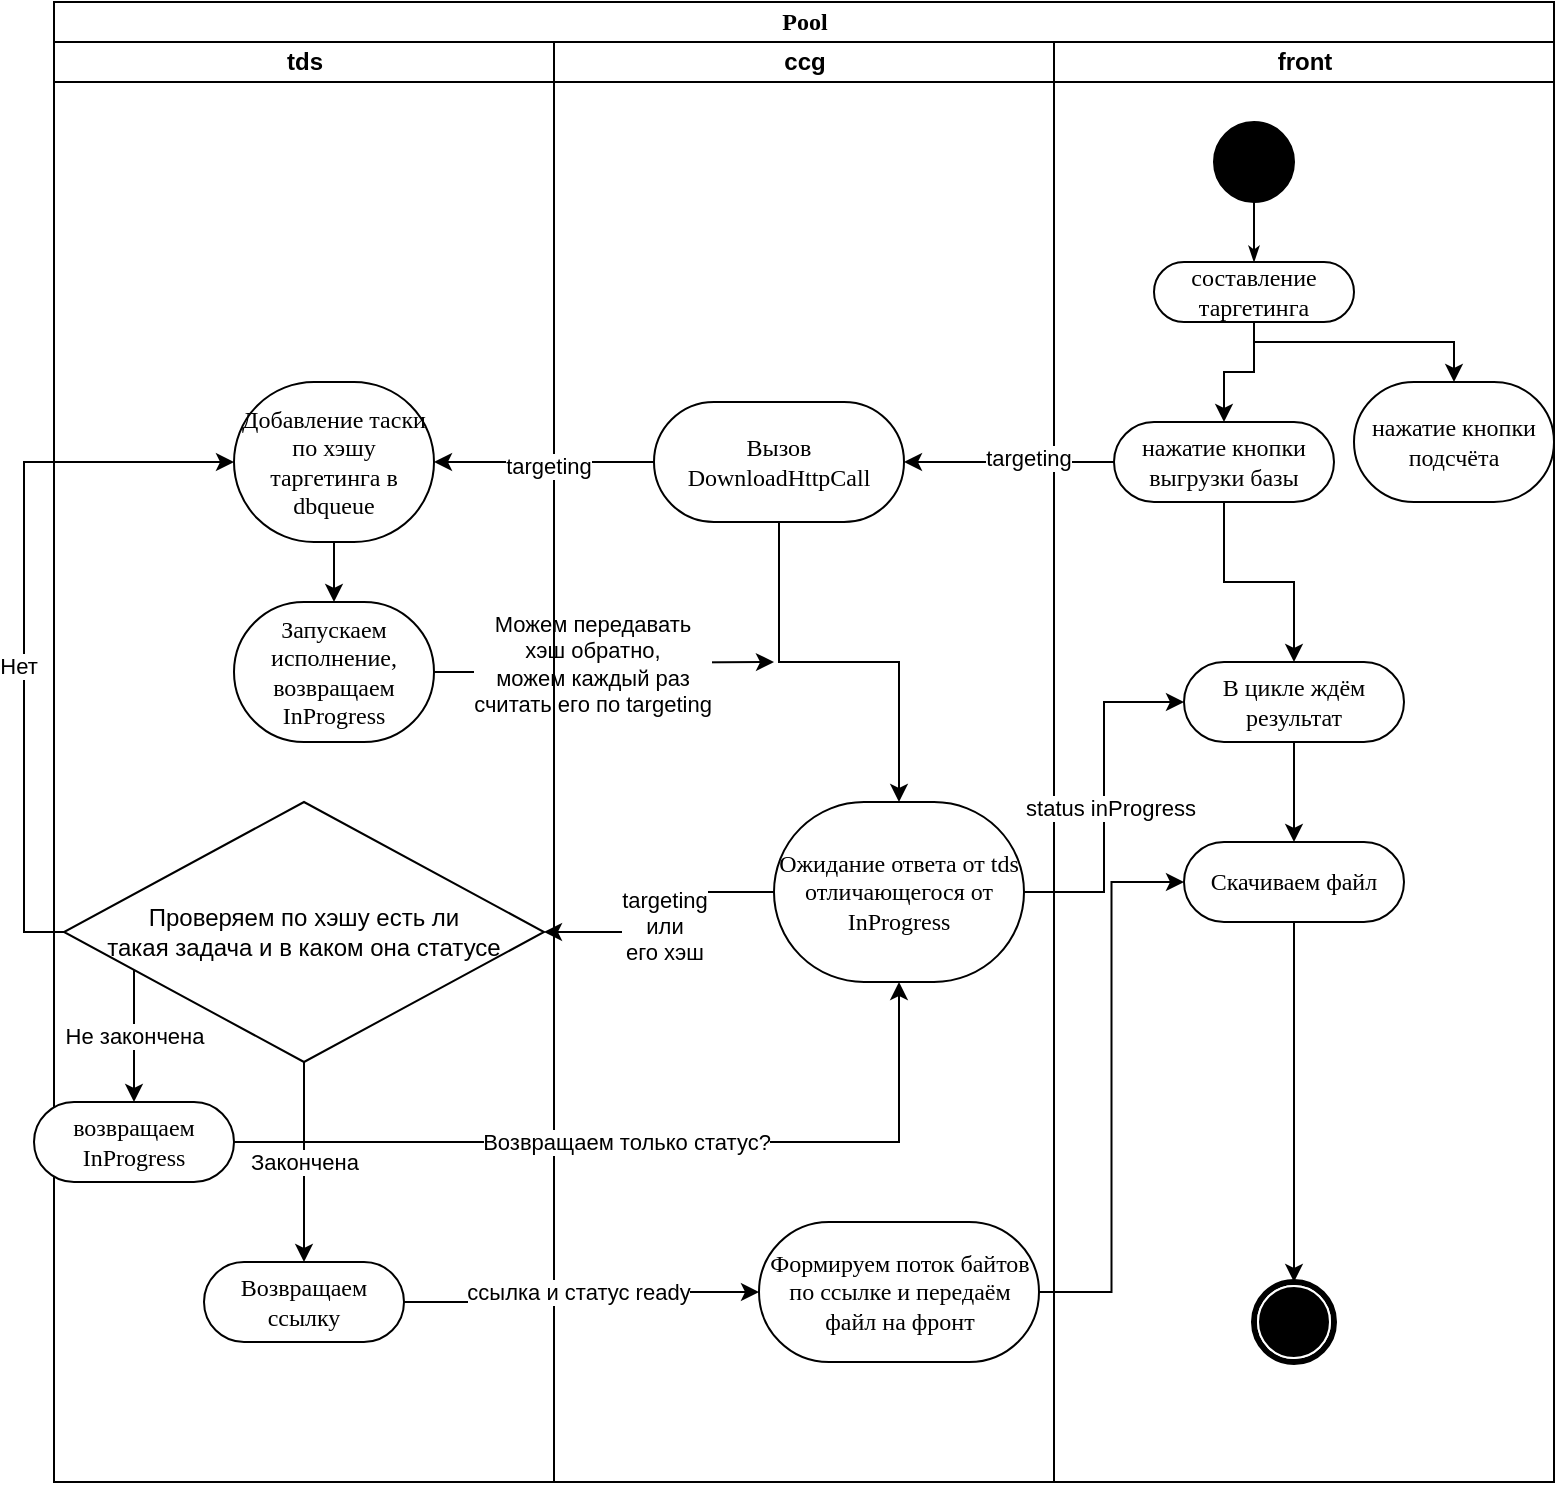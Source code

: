 <mxfile version="21.6.1" type="github">
  <diagram name="Page-1" id="0783ab3e-0a74-02c8-0abd-f7b4e66b4bec">
    <mxGraphModel dx="1908" dy="1296" grid="1" gridSize="10" guides="1" tooltips="1" connect="1" arrows="1" fold="1" page="1" pageScale="1" pageWidth="850" pageHeight="1100" background="none" math="0" shadow="0">
      <root>
        <mxCell id="0" />
        <mxCell id="1" parent="0" />
        <mxCell id="1c1d494c118603dd-1" value="Pool" style="swimlane;html=1;childLayout=stackLayout;startSize=20;rounded=0;shadow=0;comic=0;labelBackgroundColor=none;strokeWidth=1;fontFamily=Verdana;fontSize=12;align=center;" parent="1" vertex="1">
          <mxGeometry x="40" y="20" width="750" height="740" as="geometry" />
        </mxCell>
        <mxCell id="1c1d494c118603dd-2" value="tds" style="swimlane;html=1;startSize=20;" parent="1c1d494c118603dd-1" vertex="1">
          <mxGeometry y="20" width="250" height="720" as="geometry" />
        </mxCell>
        <mxCell id="6uSrrES1s6cpqb1a070g-57" style="edgeStyle=orthogonalEdgeStyle;rounded=0;orthogonalLoop=1;jettySize=auto;html=1;" edge="1" parent="1c1d494c118603dd-2" source="1c1d494c118603dd-6" target="1c1d494c118603dd-7">
          <mxGeometry relative="1" as="geometry" />
        </mxCell>
        <mxCell id="1c1d494c118603dd-6" value="Добавление таски по хэшу таргетинга в dbqueue" style="rounded=1;whiteSpace=wrap;html=1;shadow=0;comic=0;labelBackgroundColor=none;strokeWidth=1;fontFamily=Verdana;fontSize=12;align=center;arcSize=50;" parent="1c1d494c118603dd-2" vertex="1">
          <mxGeometry x="90" y="170" width="100" height="80" as="geometry" />
        </mxCell>
        <mxCell id="6uSrrES1s6cpqb1a070g-72" style="edgeStyle=orthogonalEdgeStyle;rounded=0;orthogonalLoop=1;jettySize=auto;html=1;exitX=1;exitY=0.5;exitDx=0;exitDy=0;" edge="1" parent="1c1d494c118603dd-2" source="1c1d494c118603dd-7">
          <mxGeometry relative="1" as="geometry">
            <mxPoint x="360" y="310" as="targetPoint" />
          </mxGeometry>
        </mxCell>
        <mxCell id="6uSrrES1s6cpqb1a070g-73" value="Можем передавать &lt;br&gt;хэш обратно, &lt;br&gt;можем каждый раз &lt;br&gt;считать его по targeting" style="edgeLabel;html=1;align=center;verticalAlign=middle;resizable=0;points=[];" vertex="1" connectable="0" parent="6uSrrES1s6cpqb1a070g-72">
          <mxGeometry x="0.214" y="-1" relative="1" as="geometry">
            <mxPoint x="-23" y="-1" as="offset" />
          </mxGeometry>
        </mxCell>
        <mxCell id="1c1d494c118603dd-7" value="Запускаем исполнение,&lt;br&gt;возвращаем InProgress" style="rounded=1;whiteSpace=wrap;html=1;shadow=0;comic=0;labelBackgroundColor=none;strokeWidth=1;fontFamily=Verdana;fontSize=12;align=center;arcSize=50;" parent="1c1d494c118603dd-2" vertex="1">
          <mxGeometry x="90" y="280" width="100" height="70" as="geometry" />
        </mxCell>
        <mxCell id="6uSrrES1s6cpqb1a070g-63" style="edgeStyle=orthogonalEdgeStyle;rounded=0;orthogonalLoop=1;jettySize=auto;html=1;exitX=0;exitY=0.5;exitDx=0;exitDy=0;entryX=0;entryY=0.5;entryDx=0;entryDy=0;" edge="1" parent="1c1d494c118603dd-2" source="6uSrrES1s6cpqb1a070g-60" target="1c1d494c118603dd-6">
          <mxGeometry relative="1" as="geometry">
            <mxPoint x="15" y="440" as="sourcePoint" />
            <mxPoint x="-20" y="190" as="targetPoint" />
          </mxGeometry>
        </mxCell>
        <mxCell id="6uSrrES1s6cpqb1a070g-64" value="Нет" style="edgeLabel;html=1;align=center;verticalAlign=middle;resizable=0;points=[];" vertex="1" connectable="0" parent="6uSrrES1s6cpqb1a070g-63">
          <mxGeometry x="-0.15" y="3" relative="1" as="geometry">
            <mxPoint as="offset" />
          </mxGeometry>
        </mxCell>
        <mxCell id="6uSrrES1s6cpqb1a070g-66" value="Не закончена" style="edgeStyle=orthogonalEdgeStyle;rounded=0;orthogonalLoop=1;jettySize=auto;html=1;entryX=0.5;entryY=0;entryDx=0;entryDy=0;" edge="1" parent="1c1d494c118603dd-2" source="6uSrrES1s6cpqb1a070g-60" target="6uSrrES1s6cpqb1a070g-65">
          <mxGeometry relative="1" as="geometry">
            <Array as="points">
              <mxPoint x="40" y="500" />
              <mxPoint x="40" y="500" />
            </Array>
          </mxGeometry>
        </mxCell>
        <mxCell id="6uSrrES1s6cpqb1a070g-70" value="Закончена" style="edgeStyle=orthogonalEdgeStyle;rounded=0;orthogonalLoop=1;jettySize=auto;html=1;entryX=0.5;entryY=0;entryDx=0;entryDy=0;" edge="1" parent="1c1d494c118603dd-2" source="6uSrrES1s6cpqb1a070g-60" target="6uSrrES1s6cpqb1a070g-69">
          <mxGeometry relative="1" as="geometry" />
        </mxCell>
        <mxCell id="6uSrrES1s6cpqb1a070g-60" value="Проверяем по хэшу есть ли &lt;br&gt;такая задача и в каком она статусе" style="rhombus;whiteSpace=wrap;html=1;" vertex="1" parent="1c1d494c118603dd-2">
          <mxGeometry x="5" y="380" width="240" height="130" as="geometry" />
        </mxCell>
        <mxCell id="6uSrrES1s6cpqb1a070g-65" value="возвращаем InProgress" style="rounded=1;whiteSpace=wrap;html=1;shadow=0;comic=0;labelBackgroundColor=none;strokeWidth=1;fontFamily=Verdana;fontSize=12;align=center;arcSize=50;" vertex="1" parent="1c1d494c118603dd-2">
          <mxGeometry x="-10" y="530" width="100" height="40" as="geometry" />
        </mxCell>
        <mxCell id="6uSrrES1s6cpqb1a070g-69" value="Возвращаем ссылку" style="rounded=1;whiteSpace=wrap;html=1;shadow=0;comic=0;labelBackgroundColor=none;strokeWidth=1;fontFamily=Verdana;fontSize=12;align=center;arcSize=50;" vertex="1" parent="1c1d494c118603dd-2">
          <mxGeometry x="75" y="610" width="100" height="40" as="geometry" />
        </mxCell>
        <mxCell id="1c1d494c118603dd-3" value="ccg" style="swimlane;html=1;startSize=20;" parent="1c1d494c118603dd-1" vertex="1">
          <mxGeometry x="250" y="20" width="250" height="720" as="geometry" />
        </mxCell>
        <mxCell id="6uSrrES1s6cpqb1a070g-55" style="edgeStyle=orthogonalEdgeStyle;rounded=0;orthogonalLoop=1;jettySize=auto;html=1;" edge="1" parent="1c1d494c118603dd-3" source="6uSrrES1s6cpqb1a070g-36" target="6uSrrES1s6cpqb1a070g-54">
          <mxGeometry relative="1" as="geometry" />
        </mxCell>
        <mxCell id="6uSrrES1s6cpqb1a070g-36" value="Вызов DownloadHttpCall" style="rounded=1;whiteSpace=wrap;html=1;shadow=0;comic=0;labelBackgroundColor=none;strokeWidth=1;fontFamily=Verdana;fontSize=12;align=center;arcSize=50;" vertex="1" parent="1c1d494c118603dd-3">
          <mxGeometry x="50" y="180" width="125" height="60" as="geometry" />
        </mxCell>
        <mxCell id="6uSrrES1s6cpqb1a070g-54" value="Ожидание ответа от tds отличающегося от InProgress" style="rounded=1;whiteSpace=wrap;html=1;shadow=0;comic=0;labelBackgroundColor=none;strokeWidth=1;fontFamily=Verdana;fontSize=12;align=center;arcSize=50;" vertex="1" parent="1c1d494c118603dd-3">
          <mxGeometry x="110" y="380" width="125" height="90" as="geometry" />
        </mxCell>
        <mxCell id="6uSrrES1s6cpqb1a070g-79" value="Формируем поток байтов по ссылке и передаём файл на фронт" style="rounded=1;whiteSpace=wrap;html=1;shadow=0;comic=0;labelBackgroundColor=none;strokeWidth=1;fontFamily=Verdana;fontSize=12;align=center;arcSize=50;" vertex="1" parent="1c1d494c118603dd-3">
          <mxGeometry x="102.5" y="590" width="140" height="70" as="geometry" />
        </mxCell>
        <mxCell id="1c1d494c118603dd-4" value="front" style="swimlane;html=1;startSize=20;" parent="1c1d494c118603dd-1" vertex="1">
          <mxGeometry x="500" y="20" width="250" height="720" as="geometry" />
        </mxCell>
        <mxCell id="1c1d494c118603dd-27" style="edgeStyle=orthogonalEdgeStyle;rounded=0;html=1;labelBackgroundColor=none;startArrow=none;startFill=0;startSize=5;endArrow=classicThin;endFill=1;endSize=5;jettySize=auto;orthogonalLoop=1;strokeWidth=1;fontFamily=Verdana;fontSize=12" parent="1c1d494c118603dd-4" source="60571a20871a0731-4" target="60571a20871a0731-8" edge="1">
          <mxGeometry relative="1" as="geometry" />
        </mxCell>
        <mxCell id="60571a20871a0731-4" value="" style="ellipse;whiteSpace=wrap;html=1;rounded=0;shadow=0;comic=0;labelBackgroundColor=none;strokeWidth=1;fillColor=#000000;fontFamily=Verdana;fontSize=12;align=center;" parent="1c1d494c118603dd-4" vertex="1">
          <mxGeometry x="80" y="40" width="40" height="40" as="geometry" />
        </mxCell>
        <mxCell id="6uSrrES1s6cpqb1a070g-6" style="edgeStyle=orthogonalEdgeStyle;rounded=0;orthogonalLoop=1;jettySize=auto;html=1;entryX=0.5;entryY=0;entryDx=0;entryDy=0;" edge="1" parent="1c1d494c118603dd-4" source="60571a20871a0731-8" target="6uSrrES1s6cpqb1a070g-4">
          <mxGeometry relative="1" as="geometry">
            <Array as="points">
              <mxPoint x="100" y="150" />
              <mxPoint x="200" y="150" />
            </Array>
          </mxGeometry>
        </mxCell>
        <mxCell id="6uSrrES1s6cpqb1a070g-33" style="edgeStyle=orthogonalEdgeStyle;rounded=0;orthogonalLoop=1;jettySize=auto;html=1;" edge="1" parent="1c1d494c118603dd-4" source="60571a20871a0731-8" target="6uSrrES1s6cpqb1a070g-32">
          <mxGeometry relative="1" as="geometry" />
        </mxCell>
        <mxCell id="60571a20871a0731-8" value="составление таргетинга" style="rounded=1;whiteSpace=wrap;html=1;shadow=0;comic=0;labelBackgroundColor=none;strokeWidth=1;fontFamily=Verdana;fontSize=12;align=center;arcSize=50;" parent="1c1d494c118603dd-4" vertex="1">
          <mxGeometry x="50" y="110" width="100" height="30" as="geometry" />
        </mxCell>
        <mxCell id="60571a20871a0731-5" value="" style="shape=mxgraph.bpmn.shape;html=1;verticalLabelPosition=bottom;labelBackgroundColor=#ffffff;verticalAlign=top;perimeter=ellipsePerimeter;outline=end;symbol=terminate;rounded=0;shadow=0;comic=0;strokeWidth=1;fontFamily=Verdana;fontSize=12;align=center;" parent="1c1d494c118603dd-4" vertex="1">
          <mxGeometry x="100" y="620" width="40" height="40" as="geometry" />
        </mxCell>
        <mxCell id="6uSrrES1s6cpqb1a070g-4" value="нажатие кнопки подсчёта" style="rounded=1;whiteSpace=wrap;html=1;shadow=0;comic=0;labelBackgroundColor=none;strokeWidth=1;fontFamily=Verdana;fontSize=12;align=center;arcSize=50;" vertex="1" parent="1c1d494c118603dd-4">
          <mxGeometry x="150" y="170" width="100" height="60" as="geometry" />
        </mxCell>
        <mxCell id="6uSrrES1s6cpqb1a070g-78" style="edgeStyle=orthogonalEdgeStyle;rounded=0;orthogonalLoop=1;jettySize=auto;html=1;" edge="1" parent="1c1d494c118603dd-4" source="6uSrrES1s6cpqb1a070g-32" target="6uSrrES1s6cpqb1a070g-77">
          <mxGeometry relative="1" as="geometry" />
        </mxCell>
        <mxCell id="6uSrrES1s6cpqb1a070g-32" value="нажатие кнопки выгрузки базы" style="rounded=1;whiteSpace=wrap;html=1;shadow=0;comic=0;labelBackgroundColor=none;strokeWidth=1;fontFamily=Verdana;fontSize=12;align=center;arcSize=50;" vertex="1" parent="1c1d494c118603dd-4">
          <mxGeometry x="30" y="190" width="110" height="40" as="geometry" />
        </mxCell>
        <mxCell id="6uSrrES1s6cpqb1a070g-84" style="edgeStyle=orthogonalEdgeStyle;rounded=0;orthogonalLoop=1;jettySize=auto;html=1;" edge="1" parent="1c1d494c118603dd-4" source="6uSrrES1s6cpqb1a070g-77" target="6uSrrES1s6cpqb1a070g-83">
          <mxGeometry relative="1" as="geometry" />
        </mxCell>
        <mxCell id="6uSrrES1s6cpqb1a070g-77" value="В цикле ждём результат" style="rounded=1;whiteSpace=wrap;html=1;shadow=0;comic=0;labelBackgroundColor=none;strokeWidth=1;fontFamily=Verdana;fontSize=12;align=center;arcSize=50;" vertex="1" parent="1c1d494c118603dd-4">
          <mxGeometry x="65" y="310" width="110" height="40" as="geometry" />
        </mxCell>
        <mxCell id="6uSrrES1s6cpqb1a070g-88" style="edgeStyle=orthogonalEdgeStyle;rounded=0;orthogonalLoop=1;jettySize=auto;html=1;" edge="1" parent="1c1d494c118603dd-4" source="6uSrrES1s6cpqb1a070g-83" target="60571a20871a0731-5">
          <mxGeometry relative="1" as="geometry" />
        </mxCell>
        <mxCell id="6uSrrES1s6cpqb1a070g-83" value="Скачиваем файл" style="rounded=1;whiteSpace=wrap;html=1;shadow=0;comic=0;labelBackgroundColor=none;strokeWidth=1;fontFamily=Verdana;fontSize=12;align=center;arcSize=50;" vertex="1" parent="1c1d494c118603dd-4">
          <mxGeometry x="65" y="400" width="110" height="40" as="geometry" />
        </mxCell>
        <UserObject label="" tooltip="targeting" id="6uSrrES1s6cpqb1a070g-34">
          <mxCell style="edgeStyle=orthogonalEdgeStyle;rounded=0;orthogonalLoop=1;jettySize=auto;html=1;exitX=0;exitY=0.5;exitDx=0;exitDy=0;entryX=1;entryY=0.5;entryDx=0;entryDy=0;" edge="1" parent="1c1d494c118603dd-1" source="6uSrrES1s6cpqb1a070g-32" target="6uSrrES1s6cpqb1a070g-36">
            <mxGeometry relative="1" as="geometry">
              <mxPoint x="430" y="230" as="targetPoint" />
            </mxGeometry>
          </mxCell>
        </UserObject>
        <mxCell id="6uSrrES1s6cpqb1a070g-35" value="targeting" style="edgeLabel;html=1;align=center;verticalAlign=middle;resizable=0;points=[];" vertex="1" connectable="0" parent="6uSrrES1s6cpqb1a070g-34">
          <mxGeometry x="-0.174" y="-2" relative="1" as="geometry">
            <mxPoint as="offset" />
          </mxGeometry>
        </mxCell>
        <mxCell id="6uSrrES1s6cpqb1a070g-56" style="edgeStyle=orthogonalEdgeStyle;rounded=0;orthogonalLoop=1;jettySize=auto;html=1;" edge="1" parent="1c1d494c118603dd-1" source="6uSrrES1s6cpqb1a070g-36" target="1c1d494c118603dd-6">
          <mxGeometry relative="1" as="geometry" />
        </mxCell>
        <mxCell id="6uSrrES1s6cpqb1a070g-75" value="targeting" style="edgeLabel;html=1;align=center;verticalAlign=middle;resizable=0;points=[];" vertex="1" connectable="0" parent="6uSrrES1s6cpqb1a070g-56">
          <mxGeometry x="-0.036" y="2" relative="1" as="geometry">
            <mxPoint as="offset" />
          </mxGeometry>
        </mxCell>
        <mxCell id="6uSrrES1s6cpqb1a070g-61" style="edgeStyle=orthogonalEdgeStyle;rounded=0;orthogonalLoop=1;jettySize=auto;html=1;" edge="1" parent="1c1d494c118603dd-1" source="6uSrrES1s6cpqb1a070g-54" target="6uSrrES1s6cpqb1a070g-60">
          <mxGeometry relative="1" as="geometry" />
        </mxCell>
        <mxCell id="6uSrrES1s6cpqb1a070g-74" value="targeting&lt;br&gt;или&lt;br&gt;его хэш" style="edgeLabel;html=1;align=center;verticalAlign=middle;resizable=0;points=[];" vertex="1" connectable="0" parent="6uSrrES1s6cpqb1a070g-61">
          <mxGeometry x="0.107" y="2" relative="1" as="geometry">
            <mxPoint as="offset" />
          </mxGeometry>
        </mxCell>
        <mxCell id="6uSrrES1s6cpqb1a070g-68" style="edgeStyle=orthogonalEdgeStyle;rounded=0;orthogonalLoop=1;jettySize=auto;html=1;" edge="1" parent="1c1d494c118603dd-1" source="6uSrrES1s6cpqb1a070g-65" target="6uSrrES1s6cpqb1a070g-54">
          <mxGeometry relative="1" as="geometry" />
        </mxCell>
        <mxCell id="6uSrrES1s6cpqb1a070g-76" value="Возвращаем только статус?" style="edgeLabel;html=1;align=center;verticalAlign=middle;resizable=0;points=[];" vertex="1" connectable="0" parent="6uSrrES1s6cpqb1a070g-68">
          <mxGeometry x="-0.05" relative="1" as="geometry">
            <mxPoint as="offset" />
          </mxGeometry>
        </mxCell>
        <mxCell id="6uSrrES1s6cpqb1a070g-80" style="edgeStyle=orthogonalEdgeStyle;rounded=0;orthogonalLoop=1;jettySize=auto;html=1;entryX=0;entryY=0.5;entryDx=0;entryDy=0;" edge="1" parent="1c1d494c118603dd-1" source="6uSrrES1s6cpqb1a070g-69" target="6uSrrES1s6cpqb1a070g-79">
          <mxGeometry relative="1" as="geometry" />
        </mxCell>
        <mxCell id="6uSrrES1s6cpqb1a070g-81" value="ссылка и статус ready" style="edgeLabel;html=1;align=center;verticalAlign=middle;resizable=0;points=[];" vertex="1" connectable="0" parent="6uSrrES1s6cpqb1a070g-80">
          <mxGeometry x="-0.229" y="3" relative="1" as="geometry">
            <mxPoint x="16" y="-2" as="offset" />
          </mxGeometry>
        </mxCell>
        <mxCell id="6uSrrES1s6cpqb1a070g-82" style="edgeStyle=orthogonalEdgeStyle;rounded=0;orthogonalLoop=1;jettySize=auto;html=1;entryX=0;entryY=0.5;entryDx=0;entryDy=0;" edge="1" parent="1c1d494c118603dd-1" source="6uSrrES1s6cpqb1a070g-54" target="6uSrrES1s6cpqb1a070g-77">
          <mxGeometry relative="1" as="geometry" />
        </mxCell>
        <mxCell id="6uSrrES1s6cpqb1a070g-85" value="status inProgress" style="edgeLabel;html=1;align=center;verticalAlign=middle;resizable=0;points=[];" vertex="1" connectable="0" parent="6uSrrES1s6cpqb1a070g-82">
          <mxGeometry x="-0.063" y="-3" relative="1" as="geometry">
            <mxPoint as="offset" />
          </mxGeometry>
        </mxCell>
        <mxCell id="6uSrrES1s6cpqb1a070g-86" style="edgeStyle=orthogonalEdgeStyle;rounded=0;orthogonalLoop=1;jettySize=auto;html=1;entryX=0;entryY=0.5;entryDx=0;entryDy=0;" edge="1" parent="1c1d494c118603dd-1" source="6uSrrES1s6cpqb1a070g-79" target="6uSrrES1s6cpqb1a070g-83">
          <mxGeometry relative="1" as="geometry" />
        </mxCell>
      </root>
    </mxGraphModel>
  </diagram>
</mxfile>
